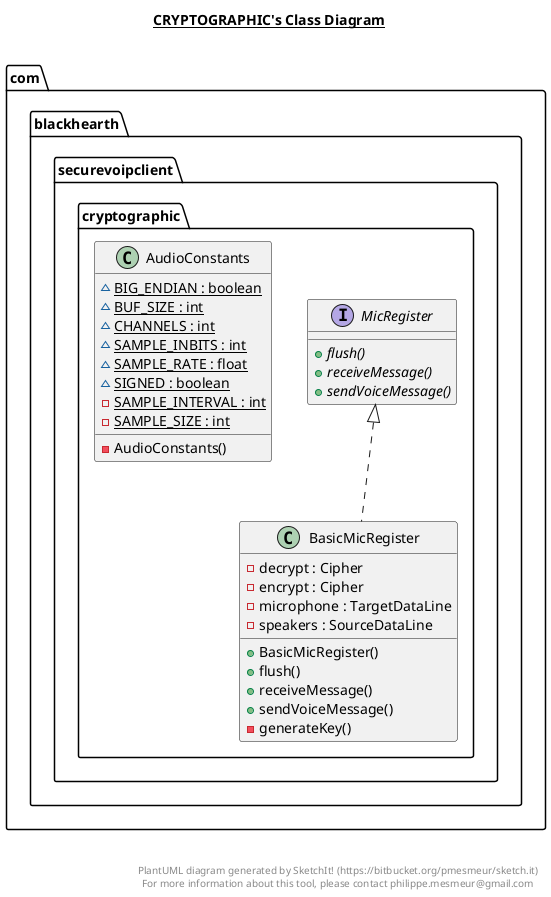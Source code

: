 @startuml

title __CRYPTOGRAPHIC's Class Diagram__\n

  namespace com.blackhearth.securevoipclient {
    namespace cryptographic {
      class com.blackhearth.securevoipclient.cryptographic.AudioConstants {
          {static} ~ BIG_ENDIAN : boolean
          {static} ~ BUF_SIZE : int
          {static} ~ CHANNELS : int
          {static} ~ SAMPLE_INBITS : int
          {static} ~ SAMPLE_RATE : float
          {static} ~ SIGNED : boolean
          {static} - SAMPLE_INTERVAL : int
          {static} - SAMPLE_SIZE : int
          - AudioConstants()
      }
    }
  }
  

  namespace com.blackhearth.securevoipclient {
    namespace cryptographic {
      class com.blackhearth.securevoipclient.cryptographic.BasicMicRegister {
          - decrypt : Cipher
          - encrypt : Cipher
          - microphone : TargetDataLine
          - speakers : SourceDataLine
          + BasicMicRegister()
          + flush()
          + receiveMessage()
          + sendVoiceMessage()
          - generateKey()
      }
    }
  }
  

  namespace com.blackhearth.securevoipclient {
    namespace cryptographic {
      interface com.blackhearth.securevoipclient.cryptographic.MicRegister {
          {abstract} + flush()
          {abstract} + receiveMessage()
          {abstract} + sendVoiceMessage()
      }
    }
  }
  

  com.blackhearth.securevoipclient.cryptographic.BasicMicRegister .up.|> com.blackhearth.securevoipclient.cryptographic.MicRegister


right footer


PlantUML diagram generated by SketchIt! (https://bitbucket.org/pmesmeur/sketch.it)
For more information about this tool, please contact philippe.mesmeur@gmail.com
endfooter

@enduml
